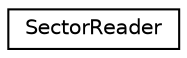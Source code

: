 digraph "类继承关系图"
{
  edge [fontname="Helvetica",fontsize="10",labelfontname="Helvetica",labelfontsize="10"];
  node [fontname="Helvetica",fontsize="10",shape=record];
  rankdir="LR";
  Node0 [label="SectorReader",height=0.2,width=0.4,color="black", fillcolor="white", style="filled",URL="$de/de9/class_sector_reader.html"];
}
